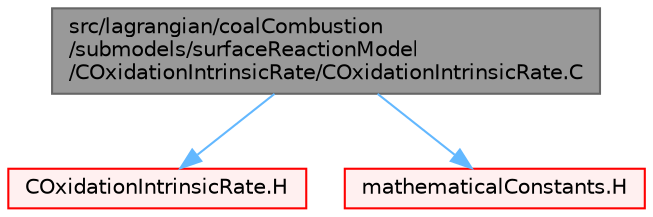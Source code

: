 digraph "src/lagrangian/coalCombustion/submodels/surfaceReactionModel/COxidationIntrinsicRate/COxidationIntrinsicRate.C"
{
 // LATEX_PDF_SIZE
  bgcolor="transparent";
  edge [fontname=Helvetica,fontsize=10,labelfontname=Helvetica,labelfontsize=10];
  node [fontname=Helvetica,fontsize=10,shape=box,height=0.2,width=0.4];
  Node1 [id="Node000001",label="src/lagrangian/coalCombustion\l/submodels/surfaceReactionModel\l/COxidationIntrinsicRate/COxidationIntrinsicRate.C",height=0.2,width=0.4,color="gray40", fillcolor="grey60", style="filled", fontcolor="black",tooltip=" "];
  Node1 -> Node2 [id="edge1_Node000001_Node000002",color="steelblue1",style="solid",tooltip=" "];
  Node2 [id="Node000002",label="COxidationIntrinsicRate.H",height=0.2,width=0.4,color="red", fillcolor="#FFF0F0", style="filled",URL="$COxidationIntrinsicRate_8H.html",tooltip=" "];
  Node1 -> Node187 [id="edge2_Node000001_Node000187",color="steelblue1",style="solid",tooltip=" "];
  Node187 [id="Node000187",label="mathematicalConstants.H",height=0.2,width=0.4,color="red", fillcolor="#FFF0F0", style="filled",URL="$mathematicalConstants_8H.html",tooltip=" "];
}
